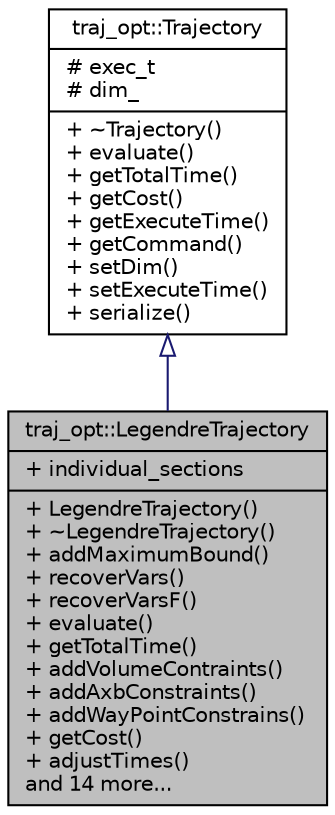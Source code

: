 digraph "traj_opt::LegendreTrajectory"
{
 // LATEX_PDF_SIZE
  edge [fontname="Helvetica",fontsize="10",labelfontname="Helvetica",labelfontsize="10"];
  node [fontname="Helvetica",fontsize="10",shape=record];
  Node1 [label="{traj_opt::LegendreTrajectory\n|+ individual_sections\l|+ LegendreTrajectory()\l+ ~LegendreTrajectory()\l+ addMaximumBound()\l+ recoverVars()\l+ recoverVarsF()\l+ evaluate()\l+ getTotalTime()\l+ addVolumeContraints()\l+ addAxbConstraints()\l+ addWayPointConstrains()\l+ getCost()\l+ adjustTimes()\land 14 more...\l}",height=0.2,width=0.4,color="black", fillcolor="grey75", style="filled", fontcolor="black",tooltip=" "];
  Node2 -> Node1 [dir="back",color="midnightblue",fontsize="10",style="solid",arrowtail="onormal",fontname="Helvetica"];
  Node2 [label="{traj_opt::Trajectory\n|# exec_t\l# dim_\l|+ ~Trajectory()\l+ evaluate()\l+ getTotalTime()\l+ getCost()\l+ getExecuteTime()\l+ getCommand()\l+ setDim()\l+ setExecuteTime()\l+ serialize()\l}",height=0.2,width=0.4,color="black", fillcolor="white", style="filled",URL="$classtraj__opt_1_1Trajectory.html",tooltip=" "];
}
